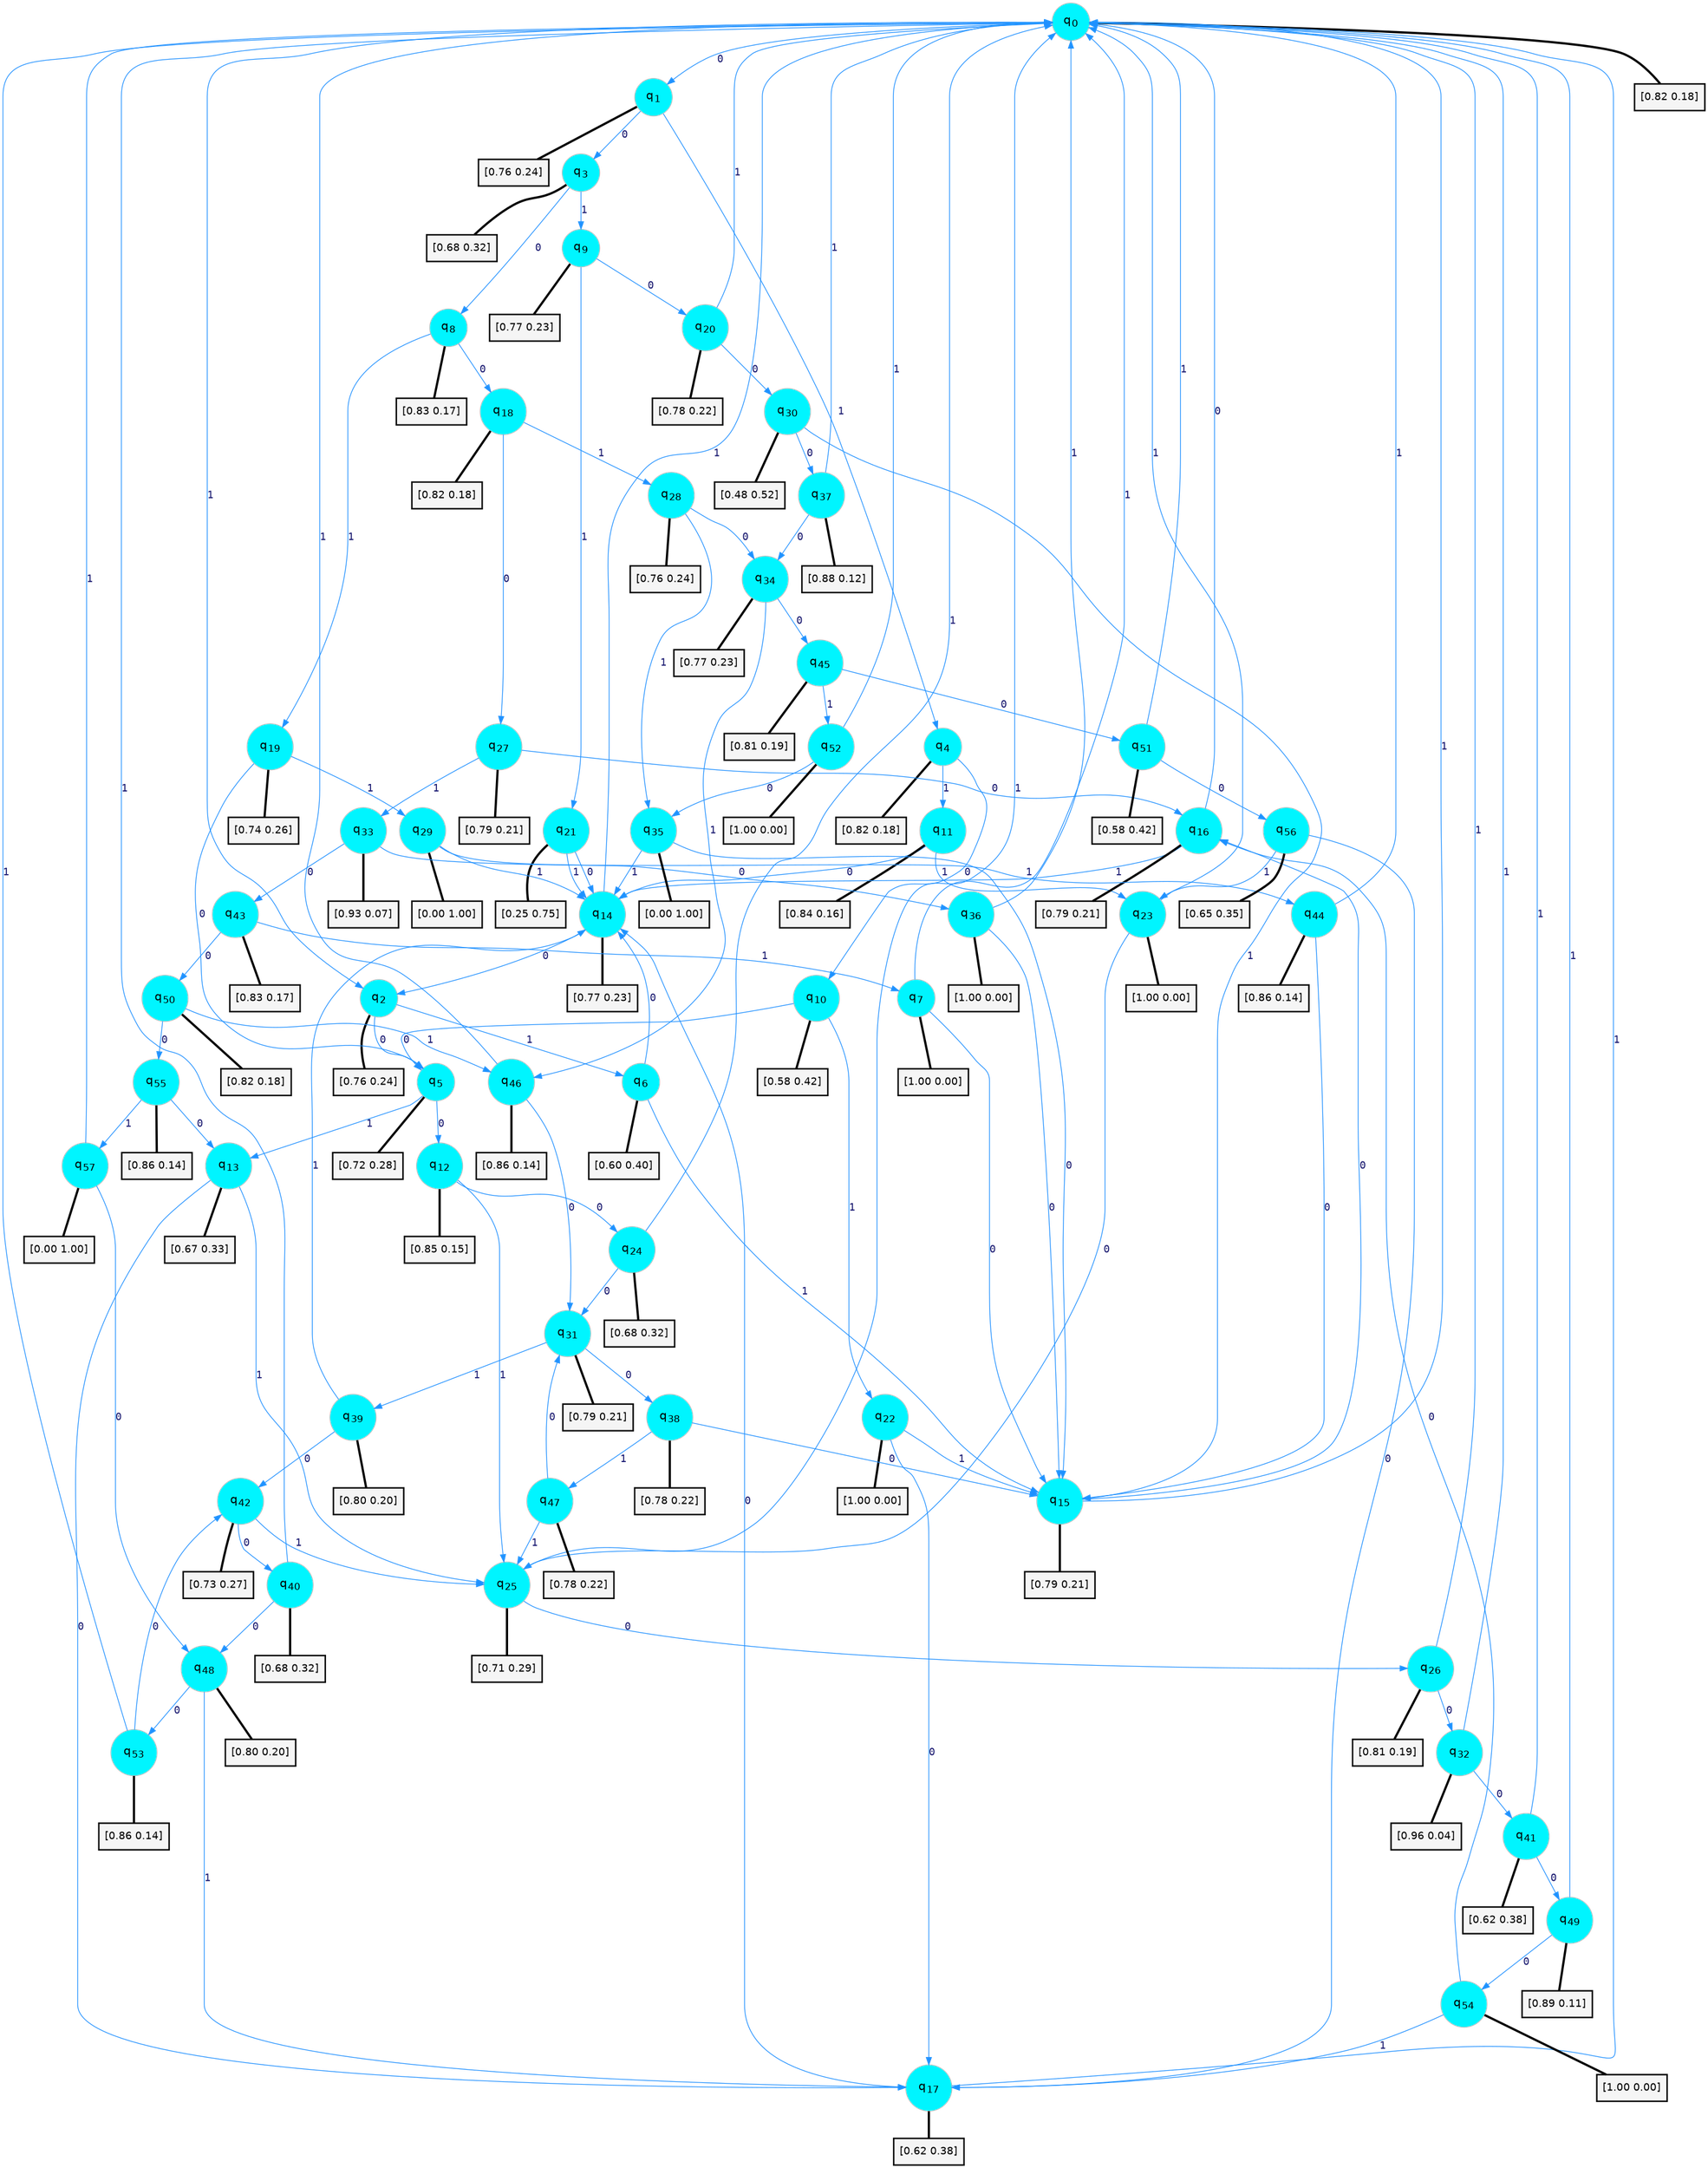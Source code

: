 digraph G {
graph [
bgcolor=transparent, dpi=300, rankdir=TD, size="40,25"];
node [
color=gray, fillcolor=turquoise1, fontcolor=black, fontname=Helvetica, fontsize=16, fontweight=bold, shape=circle, style=filled];
edge [
arrowsize=1, color=dodgerblue1, fontcolor=midnightblue, fontname=courier, fontweight=bold, penwidth=1, style=solid, weight=20];
0[label=<q<SUB>0</SUB>>];
1[label=<q<SUB>1</SUB>>];
2[label=<q<SUB>2</SUB>>];
3[label=<q<SUB>3</SUB>>];
4[label=<q<SUB>4</SUB>>];
5[label=<q<SUB>5</SUB>>];
6[label=<q<SUB>6</SUB>>];
7[label=<q<SUB>7</SUB>>];
8[label=<q<SUB>8</SUB>>];
9[label=<q<SUB>9</SUB>>];
10[label=<q<SUB>10</SUB>>];
11[label=<q<SUB>11</SUB>>];
12[label=<q<SUB>12</SUB>>];
13[label=<q<SUB>13</SUB>>];
14[label=<q<SUB>14</SUB>>];
15[label=<q<SUB>15</SUB>>];
16[label=<q<SUB>16</SUB>>];
17[label=<q<SUB>17</SUB>>];
18[label=<q<SUB>18</SUB>>];
19[label=<q<SUB>19</SUB>>];
20[label=<q<SUB>20</SUB>>];
21[label=<q<SUB>21</SUB>>];
22[label=<q<SUB>22</SUB>>];
23[label=<q<SUB>23</SUB>>];
24[label=<q<SUB>24</SUB>>];
25[label=<q<SUB>25</SUB>>];
26[label=<q<SUB>26</SUB>>];
27[label=<q<SUB>27</SUB>>];
28[label=<q<SUB>28</SUB>>];
29[label=<q<SUB>29</SUB>>];
30[label=<q<SUB>30</SUB>>];
31[label=<q<SUB>31</SUB>>];
32[label=<q<SUB>32</SUB>>];
33[label=<q<SUB>33</SUB>>];
34[label=<q<SUB>34</SUB>>];
35[label=<q<SUB>35</SUB>>];
36[label=<q<SUB>36</SUB>>];
37[label=<q<SUB>37</SUB>>];
38[label=<q<SUB>38</SUB>>];
39[label=<q<SUB>39</SUB>>];
40[label=<q<SUB>40</SUB>>];
41[label=<q<SUB>41</SUB>>];
42[label=<q<SUB>42</SUB>>];
43[label=<q<SUB>43</SUB>>];
44[label=<q<SUB>44</SUB>>];
45[label=<q<SUB>45</SUB>>];
46[label=<q<SUB>46</SUB>>];
47[label=<q<SUB>47</SUB>>];
48[label=<q<SUB>48</SUB>>];
49[label=<q<SUB>49</SUB>>];
50[label=<q<SUB>50</SUB>>];
51[label=<q<SUB>51</SUB>>];
52[label=<q<SUB>52</SUB>>];
53[label=<q<SUB>53</SUB>>];
54[label=<q<SUB>54</SUB>>];
55[label=<q<SUB>55</SUB>>];
56[label=<q<SUB>56</SUB>>];
57[label=<q<SUB>57</SUB>>];
58[label="[0.82 0.18]", shape=box,fontcolor=black, fontname=Helvetica, fontsize=14, penwidth=2, fillcolor=whitesmoke,color=black];
59[label="[0.76 0.24]", shape=box,fontcolor=black, fontname=Helvetica, fontsize=14, penwidth=2, fillcolor=whitesmoke,color=black];
60[label="[0.76 0.24]", shape=box,fontcolor=black, fontname=Helvetica, fontsize=14, penwidth=2, fillcolor=whitesmoke,color=black];
61[label="[0.68 0.32]", shape=box,fontcolor=black, fontname=Helvetica, fontsize=14, penwidth=2, fillcolor=whitesmoke,color=black];
62[label="[0.82 0.18]", shape=box,fontcolor=black, fontname=Helvetica, fontsize=14, penwidth=2, fillcolor=whitesmoke,color=black];
63[label="[0.72 0.28]", shape=box,fontcolor=black, fontname=Helvetica, fontsize=14, penwidth=2, fillcolor=whitesmoke,color=black];
64[label="[0.60 0.40]", shape=box,fontcolor=black, fontname=Helvetica, fontsize=14, penwidth=2, fillcolor=whitesmoke,color=black];
65[label="[1.00 0.00]", shape=box,fontcolor=black, fontname=Helvetica, fontsize=14, penwidth=2, fillcolor=whitesmoke,color=black];
66[label="[0.83 0.17]", shape=box,fontcolor=black, fontname=Helvetica, fontsize=14, penwidth=2, fillcolor=whitesmoke,color=black];
67[label="[0.77 0.23]", shape=box,fontcolor=black, fontname=Helvetica, fontsize=14, penwidth=2, fillcolor=whitesmoke,color=black];
68[label="[0.58 0.42]", shape=box,fontcolor=black, fontname=Helvetica, fontsize=14, penwidth=2, fillcolor=whitesmoke,color=black];
69[label="[0.84 0.16]", shape=box,fontcolor=black, fontname=Helvetica, fontsize=14, penwidth=2, fillcolor=whitesmoke,color=black];
70[label="[0.85 0.15]", shape=box,fontcolor=black, fontname=Helvetica, fontsize=14, penwidth=2, fillcolor=whitesmoke,color=black];
71[label="[0.67 0.33]", shape=box,fontcolor=black, fontname=Helvetica, fontsize=14, penwidth=2, fillcolor=whitesmoke,color=black];
72[label="[0.77 0.23]", shape=box,fontcolor=black, fontname=Helvetica, fontsize=14, penwidth=2, fillcolor=whitesmoke,color=black];
73[label="[0.79 0.21]", shape=box,fontcolor=black, fontname=Helvetica, fontsize=14, penwidth=2, fillcolor=whitesmoke,color=black];
74[label="[0.79 0.21]", shape=box,fontcolor=black, fontname=Helvetica, fontsize=14, penwidth=2, fillcolor=whitesmoke,color=black];
75[label="[0.62 0.38]", shape=box,fontcolor=black, fontname=Helvetica, fontsize=14, penwidth=2, fillcolor=whitesmoke,color=black];
76[label="[0.82 0.18]", shape=box,fontcolor=black, fontname=Helvetica, fontsize=14, penwidth=2, fillcolor=whitesmoke,color=black];
77[label="[0.74 0.26]", shape=box,fontcolor=black, fontname=Helvetica, fontsize=14, penwidth=2, fillcolor=whitesmoke,color=black];
78[label="[0.78 0.22]", shape=box,fontcolor=black, fontname=Helvetica, fontsize=14, penwidth=2, fillcolor=whitesmoke,color=black];
79[label="[0.25 0.75]", shape=box,fontcolor=black, fontname=Helvetica, fontsize=14, penwidth=2, fillcolor=whitesmoke,color=black];
80[label="[1.00 0.00]", shape=box,fontcolor=black, fontname=Helvetica, fontsize=14, penwidth=2, fillcolor=whitesmoke,color=black];
81[label="[1.00 0.00]", shape=box,fontcolor=black, fontname=Helvetica, fontsize=14, penwidth=2, fillcolor=whitesmoke,color=black];
82[label="[0.68 0.32]", shape=box,fontcolor=black, fontname=Helvetica, fontsize=14, penwidth=2, fillcolor=whitesmoke,color=black];
83[label="[0.71 0.29]", shape=box,fontcolor=black, fontname=Helvetica, fontsize=14, penwidth=2, fillcolor=whitesmoke,color=black];
84[label="[0.81 0.19]", shape=box,fontcolor=black, fontname=Helvetica, fontsize=14, penwidth=2, fillcolor=whitesmoke,color=black];
85[label="[0.79 0.21]", shape=box,fontcolor=black, fontname=Helvetica, fontsize=14, penwidth=2, fillcolor=whitesmoke,color=black];
86[label="[0.76 0.24]", shape=box,fontcolor=black, fontname=Helvetica, fontsize=14, penwidth=2, fillcolor=whitesmoke,color=black];
87[label="[0.00 1.00]", shape=box,fontcolor=black, fontname=Helvetica, fontsize=14, penwidth=2, fillcolor=whitesmoke,color=black];
88[label="[0.48 0.52]", shape=box,fontcolor=black, fontname=Helvetica, fontsize=14, penwidth=2, fillcolor=whitesmoke,color=black];
89[label="[0.79 0.21]", shape=box,fontcolor=black, fontname=Helvetica, fontsize=14, penwidth=2, fillcolor=whitesmoke,color=black];
90[label="[0.96 0.04]", shape=box,fontcolor=black, fontname=Helvetica, fontsize=14, penwidth=2, fillcolor=whitesmoke,color=black];
91[label="[0.93 0.07]", shape=box,fontcolor=black, fontname=Helvetica, fontsize=14, penwidth=2, fillcolor=whitesmoke,color=black];
92[label="[0.77 0.23]", shape=box,fontcolor=black, fontname=Helvetica, fontsize=14, penwidth=2, fillcolor=whitesmoke,color=black];
93[label="[0.00 1.00]", shape=box,fontcolor=black, fontname=Helvetica, fontsize=14, penwidth=2, fillcolor=whitesmoke,color=black];
94[label="[1.00 0.00]", shape=box,fontcolor=black, fontname=Helvetica, fontsize=14, penwidth=2, fillcolor=whitesmoke,color=black];
95[label="[0.88 0.12]", shape=box,fontcolor=black, fontname=Helvetica, fontsize=14, penwidth=2, fillcolor=whitesmoke,color=black];
96[label="[0.78 0.22]", shape=box,fontcolor=black, fontname=Helvetica, fontsize=14, penwidth=2, fillcolor=whitesmoke,color=black];
97[label="[0.80 0.20]", shape=box,fontcolor=black, fontname=Helvetica, fontsize=14, penwidth=2, fillcolor=whitesmoke,color=black];
98[label="[0.68 0.32]", shape=box,fontcolor=black, fontname=Helvetica, fontsize=14, penwidth=2, fillcolor=whitesmoke,color=black];
99[label="[0.62 0.38]", shape=box,fontcolor=black, fontname=Helvetica, fontsize=14, penwidth=2, fillcolor=whitesmoke,color=black];
100[label="[0.73 0.27]", shape=box,fontcolor=black, fontname=Helvetica, fontsize=14, penwidth=2, fillcolor=whitesmoke,color=black];
101[label="[0.83 0.17]", shape=box,fontcolor=black, fontname=Helvetica, fontsize=14, penwidth=2, fillcolor=whitesmoke,color=black];
102[label="[0.86 0.14]", shape=box,fontcolor=black, fontname=Helvetica, fontsize=14, penwidth=2, fillcolor=whitesmoke,color=black];
103[label="[0.81 0.19]", shape=box,fontcolor=black, fontname=Helvetica, fontsize=14, penwidth=2, fillcolor=whitesmoke,color=black];
104[label="[0.86 0.14]", shape=box,fontcolor=black, fontname=Helvetica, fontsize=14, penwidth=2, fillcolor=whitesmoke,color=black];
105[label="[0.78 0.22]", shape=box,fontcolor=black, fontname=Helvetica, fontsize=14, penwidth=2, fillcolor=whitesmoke,color=black];
106[label="[0.80 0.20]", shape=box,fontcolor=black, fontname=Helvetica, fontsize=14, penwidth=2, fillcolor=whitesmoke,color=black];
107[label="[0.89 0.11]", shape=box,fontcolor=black, fontname=Helvetica, fontsize=14, penwidth=2, fillcolor=whitesmoke,color=black];
108[label="[0.82 0.18]", shape=box,fontcolor=black, fontname=Helvetica, fontsize=14, penwidth=2, fillcolor=whitesmoke,color=black];
109[label="[0.58 0.42]", shape=box,fontcolor=black, fontname=Helvetica, fontsize=14, penwidth=2, fillcolor=whitesmoke,color=black];
110[label="[1.00 0.00]", shape=box,fontcolor=black, fontname=Helvetica, fontsize=14, penwidth=2, fillcolor=whitesmoke,color=black];
111[label="[0.86 0.14]", shape=box,fontcolor=black, fontname=Helvetica, fontsize=14, penwidth=2, fillcolor=whitesmoke,color=black];
112[label="[1.00 0.00]", shape=box,fontcolor=black, fontname=Helvetica, fontsize=14, penwidth=2, fillcolor=whitesmoke,color=black];
113[label="[0.86 0.14]", shape=box,fontcolor=black, fontname=Helvetica, fontsize=14, penwidth=2, fillcolor=whitesmoke,color=black];
114[label="[0.65 0.35]", shape=box,fontcolor=black, fontname=Helvetica, fontsize=14, penwidth=2, fillcolor=whitesmoke,color=black];
115[label="[0.00 1.00]", shape=box,fontcolor=black, fontname=Helvetica, fontsize=14, penwidth=2, fillcolor=whitesmoke,color=black];
0->1 [label=0];
0->2 [label=1];
0->58 [arrowhead=none, penwidth=3,color=black];
1->3 [label=0];
1->4 [label=1];
1->59 [arrowhead=none, penwidth=3,color=black];
2->5 [label=0];
2->6 [label=1];
2->60 [arrowhead=none, penwidth=3,color=black];
3->8 [label=0];
3->9 [label=1];
3->61 [arrowhead=none, penwidth=3,color=black];
4->10 [label=0];
4->11 [label=1];
4->62 [arrowhead=none, penwidth=3,color=black];
5->12 [label=0];
5->13 [label=1];
5->63 [arrowhead=none, penwidth=3,color=black];
6->14 [label=0];
6->15 [label=1];
6->64 [arrowhead=none, penwidth=3,color=black];
7->15 [label=0];
7->0 [label=1];
7->65 [arrowhead=none, penwidth=3,color=black];
8->18 [label=0];
8->19 [label=1];
8->66 [arrowhead=none, penwidth=3,color=black];
9->20 [label=0];
9->21 [label=1];
9->67 [arrowhead=none, penwidth=3,color=black];
10->5 [label=0];
10->22 [label=1];
10->68 [arrowhead=none, penwidth=3,color=black];
11->14 [label=0];
11->23 [label=1];
11->69 [arrowhead=none, penwidth=3,color=black];
12->24 [label=0];
12->25 [label=1];
12->70 [arrowhead=none, penwidth=3,color=black];
13->17 [label=0];
13->25 [label=1];
13->71 [arrowhead=none, penwidth=3,color=black];
14->2 [label=0];
14->0 [label=1];
14->72 [arrowhead=none, penwidth=3,color=black];
15->16 [label=0];
15->0 [label=1];
15->73 [arrowhead=none, penwidth=3,color=black];
16->0 [label=0];
16->14 [label=1];
16->74 [arrowhead=none, penwidth=3,color=black];
17->14 [label=0];
17->0 [label=1];
17->75 [arrowhead=none, penwidth=3,color=black];
18->27 [label=0];
18->28 [label=1];
18->76 [arrowhead=none, penwidth=3,color=black];
19->5 [label=0];
19->29 [label=1];
19->77 [arrowhead=none, penwidth=3,color=black];
20->30 [label=0];
20->0 [label=1];
20->78 [arrowhead=none, penwidth=3,color=black];
21->14 [label=0];
21->14 [label=1];
21->79 [arrowhead=none, penwidth=3,color=black];
22->17 [label=0];
22->15 [label=1];
22->80 [arrowhead=none, penwidth=3,color=black];
23->25 [label=0];
23->0 [label=1];
23->81 [arrowhead=none, penwidth=3,color=black];
24->31 [label=0];
24->0 [label=1];
24->82 [arrowhead=none, penwidth=3,color=black];
25->26 [label=0];
25->0 [label=1];
25->83 [arrowhead=none, penwidth=3,color=black];
26->32 [label=0];
26->0 [label=1];
26->84 [arrowhead=none, penwidth=3,color=black];
27->16 [label=0];
27->33 [label=1];
27->85 [arrowhead=none, penwidth=3,color=black];
28->34 [label=0];
28->35 [label=1];
28->86 [arrowhead=none, penwidth=3,color=black];
29->36 [label=0];
29->14 [label=1];
29->87 [arrowhead=none, penwidth=3,color=black];
30->37 [label=0];
30->15 [label=1];
30->88 [arrowhead=none, penwidth=3,color=black];
31->38 [label=0];
31->39 [label=1];
31->89 [arrowhead=none, penwidth=3,color=black];
32->41 [label=0];
32->0 [label=1];
32->90 [arrowhead=none, penwidth=3,color=black];
33->43 [label=0];
33->44 [label=1];
33->91 [arrowhead=none, penwidth=3,color=black];
34->45 [label=0];
34->46 [label=1];
34->92 [arrowhead=none, penwidth=3,color=black];
35->15 [label=0];
35->14 [label=1];
35->93 [arrowhead=none, penwidth=3,color=black];
36->15 [label=0];
36->0 [label=1];
36->94 [arrowhead=none, penwidth=3,color=black];
37->34 [label=0];
37->0 [label=1];
37->95 [arrowhead=none, penwidth=3,color=black];
38->15 [label=0];
38->47 [label=1];
38->96 [arrowhead=none, penwidth=3,color=black];
39->42 [label=0];
39->14 [label=1];
39->97 [arrowhead=none, penwidth=3,color=black];
40->48 [label=0];
40->0 [label=1];
40->98 [arrowhead=none, penwidth=3,color=black];
41->49 [label=0];
41->0 [label=1];
41->99 [arrowhead=none, penwidth=3,color=black];
42->40 [label=0];
42->25 [label=1];
42->100 [arrowhead=none, penwidth=3,color=black];
43->50 [label=0];
43->7 [label=1];
43->101 [arrowhead=none, penwidth=3,color=black];
44->15 [label=0];
44->0 [label=1];
44->102 [arrowhead=none, penwidth=3,color=black];
45->51 [label=0];
45->52 [label=1];
45->103 [arrowhead=none, penwidth=3,color=black];
46->31 [label=0];
46->0 [label=1];
46->104 [arrowhead=none, penwidth=3,color=black];
47->31 [label=0];
47->25 [label=1];
47->105 [arrowhead=none, penwidth=3,color=black];
48->53 [label=0];
48->17 [label=1];
48->106 [arrowhead=none, penwidth=3,color=black];
49->54 [label=0];
49->0 [label=1];
49->107 [arrowhead=none, penwidth=3,color=black];
50->55 [label=0];
50->46 [label=1];
50->108 [arrowhead=none, penwidth=3,color=black];
51->56 [label=0];
51->0 [label=1];
51->109 [arrowhead=none, penwidth=3,color=black];
52->35 [label=0];
52->0 [label=1];
52->110 [arrowhead=none, penwidth=3,color=black];
53->42 [label=0];
53->0 [label=1];
53->111 [arrowhead=none, penwidth=3,color=black];
54->16 [label=0];
54->17 [label=1];
54->112 [arrowhead=none, penwidth=3,color=black];
55->13 [label=0];
55->57 [label=1];
55->113 [arrowhead=none, penwidth=3,color=black];
56->17 [label=0];
56->23 [label=1];
56->114 [arrowhead=none, penwidth=3,color=black];
57->48 [label=0];
57->0 [label=1];
57->115 [arrowhead=none, penwidth=3,color=black];
}
